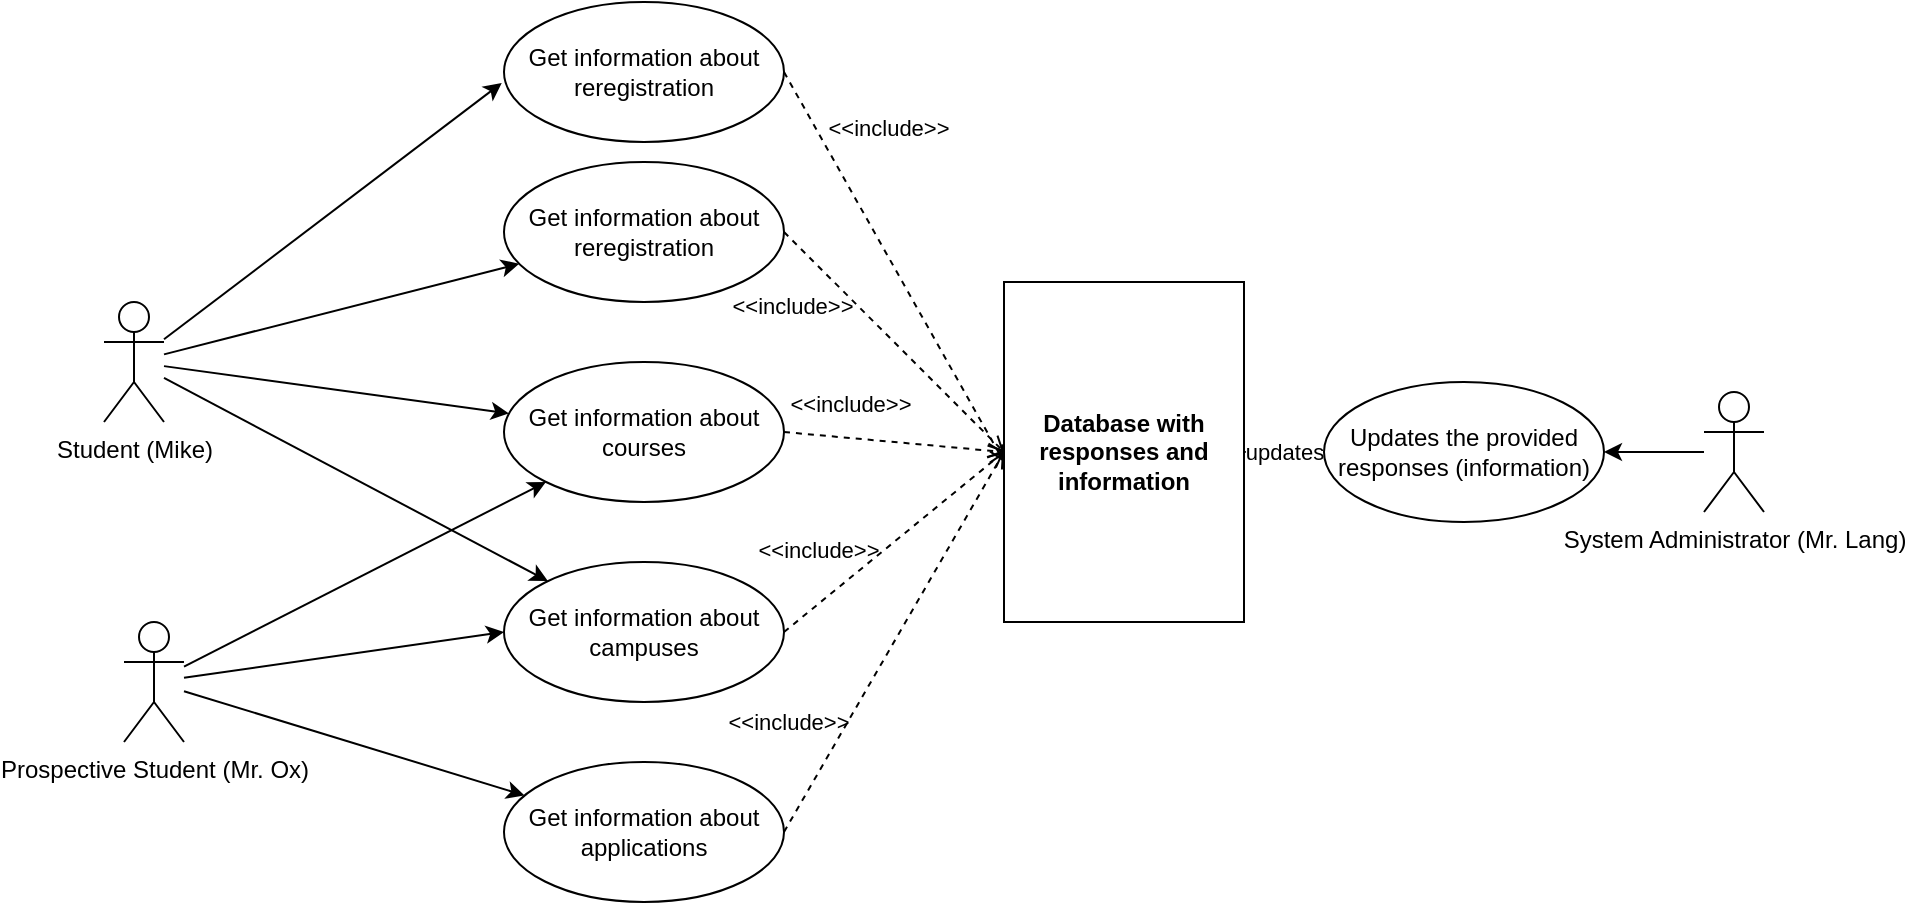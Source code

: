 <mxfile>
    <diagram id="6V-wV3WjbYgtuatgreND" name="Page-1">
        <mxGraphModel dx="681" dy="543" grid="1" gridSize="10" guides="1" tooltips="1" connect="1" arrows="1" fold="1" page="1" pageScale="1" pageWidth="850" pageHeight="1100" math="0" shadow="0">
            <root>
                <mxCell id="0"/>
                <mxCell id="1" parent="0"/>
                <mxCell id="11" style="edgeStyle=none;html=1;" edge="1" parent="1" source="6" target="7">
                    <mxGeometry relative="1" as="geometry"/>
                </mxCell>
                <mxCell id="12" style="edgeStyle=none;html=1;" edge="1" parent="1" source="6" target="8">
                    <mxGeometry relative="1" as="geometry"/>
                </mxCell>
                <mxCell id="18" style="edgeStyle=none;html=1;" edge="1" parent="1" source="6" target="15">
                    <mxGeometry relative="1" as="geometry"/>
                </mxCell>
                <mxCell id="21" style="edgeStyle=none;html=1;entryX=-0.008;entryY=0.578;entryDx=0;entryDy=0;entryPerimeter=0;" edge="1" parent="1" source="6" target="20">
                    <mxGeometry relative="1" as="geometry"/>
                </mxCell>
                <mxCell id="6" value="Student (Mike)" style="shape=umlActor;verticalLabelPosition=bottom;verticalAlign=top;html=1;" vertex="1" parent="1">
                    <mxGeometry x="80" y="170" width="30" height="60" as="geometry"/>
                </mxCell>
                <mxCell id="7" value="Get information about courses" style="ellipse;whiteSpace=wrap;html=1;" vertex="1" parent="1">
                    <mxGeometry x="280" y="200" width="140" height="70" as="geometry"/>
                </mxCell>
                <mxCell id="8" value="Get information about reregistration" style="ellipse;whiteSpace=wrap;html=1;" vertex="1" parent="1">
                    <mxGeometry x="280" y="100" width="140" height="70" as="geometry"/>
                </mxCell>
                <mxCell id="14" style="edgeStyle=none;html=1;" edge="1" parent="1" source="10" target="13">
                    <mxGeometry relative="1" as="geometry"/>
                </mxCell>
                <mxCell id="17" style="edgeStyle=none;html=1;entryX=0;entryY=0.5;entryDx=0;entryDy=0;" edge="1" parent="1" source="10" target="15">
                    <mxGeometry relative="1" as="geometry"/>
                </mxCell>
                <mxCell id="19" style="edgeStyle=none;html=1;" edge="1" parent="1" source="10" target="7">
                    <mxGeometry relative="1" as="geometry"/>
                </mxCell>
                <mxCell id="10" value="Prospective Student (Mr. Ox)" style="shape=umlActor;verticalLabelPosition=bottom;verticalAlign=top;html=1;" vertex="1" parent="1">
                    <mxGeometry x="90" y="330" width="30" height="60" as="geometry"/>
                </mxCell>
                <mxCell id="13" value="Get information about applications" style="ellipse;whiteSpace=wrap;html=1;" vertex="1" parent="1">
                    <mxGeometry x="280" y="400" width="140" height="70" as="geometry"/>
                </mxCell>
                <mxCell id="15" value="Get information about campuses" style="ellipse;whiteSpace=wrap;html=1;" vertex="1" parent="1">
                    <mxGeometry x="280" y="300" width="140" height="70" as="geometry"/>
                </mxCell>
                <mxCell id="20" value="Get information about reregistration" style="ellipse;whiteSpace=wrap;html=1;" vertex="1" parent="1">
                    <mxGeometry x="280" y="20" width="140" height="70" as="geometry"/>
                </mxCell>
                <mxCell id="24" style="edgeStyle=none;html=1;entryX=1;entryY=0.5;entryDx=0;entryDy=0;" edge="1" parent="1" source="22" target="23">
                    <mxGeometry relative="1" as="geometry"/>
                </mxCell>
                <mxCell id="22" value="System Administrator (Mr. Lang)" style="shape=umlActor;html=1;verticalLabelPosition=bottom;verticalAlign=top;align=center;" vertex="1" parent="1">
                    <mxGeometry x="880" y="215" width="30" height="60" as="geometry"/>
                </mxCell>
                <mxCell id="26" value="updates" style="edgeStyle=none;html=1;entryX=1;entryY=0.5;entryDx=0;entryDy=0;" edge="1" parent="1" source="23" target="25">
                    <mxGeometry relative="1" as="geometry"/>
                </mxCell>
                <mxCell id="23" value="Updates the provided responses (information)" style="ellipse;whiteSpace=wrap;html=1;" vertex="1" parent="1">
                    <mxGeometry x="690" y="210" width="140" height="70" as="geometry"/>
                </mxCell>
                <mxCell id="25" value="Database with responses and information" style="shape=rect;html=1;verticalAlign=middle;fontStyle=1;whiteSpace=wrap;align=center;" vertex="1" parent="1">
                    <mxGeometry x="530" y="160" width="120" height="170" as="geometry"/>
                </mxCell>
                <mxCell id="32" value="&amp;lt;&amp;lt;include&amp;gt;&amp;gt;" style="edgeStyle=none;html=1;endArrow=open;verticalAlign=bottom;dashed=1;labelBackgroundColor=none;" edge="1" parent="1">
                    <mxGeometry x="-0.481" y="27" width="160" relative="1" as="geometry">
                        <mxPoint x="420" y="55" as="sourcePoint"/>
                        <mxPoint x="530" y="250" as="targetPoint"/>
                        <mxPoint as="offset"/>
                    </mxGeometry>
                </mxCell>
                <mxCell id="33" value="&amp;lt;&amp;lt;include&amp;gt;&amp;gt;" style="edgeStyle=none;html=1;endArrow=open;verticalAlign=bottom;dashed=1;labelBackgroundColor=none;exitX=1;exitY=0.5;exitDx=0;exitDy=0;entryX=0;entryY=0.5;entryDx=0;entryDy=0;" edge="1" parent="1" source="8" target="25">
                    <mxGeometry x="-0.552" y="-30" width="160" relative="1" as="geometry">
                        <mxPoint x="380" y="290" as="sourcePoint"/>
                        <mxPoint x="520" y="245" as="targetPoint"/>
                        <mxPoint as="offset"/>
                    </mxGeometry>
                </mxCell>
                <mxCell id="34" value="&amp;lt;&amp;lt;include&amp;gt;&amp;gt;" style="edgeStyle=none;html=1;endArrow=open;verticalAlign=bottom;dashed=1;labelBackgroundColor=none;exitX=1;exitY=0.5;exitDx=0;exitDy=0;entryX=0;entryY=0.5;entryDx=0;entryDy=0;" edge="1" parent="1" source="7" target="25">
                    <mxGeometry x="-0.416" y="8" width="160" relative="1" as="geometry">
                        <mxPoint x="380" y="290" as="sourcePoint"/>
                        <mxPoint x="540" y="290" as="targetPoint"/>
                        <mxPoint as="offset"/>
                    </mxGeometry>
                </mxCell>
                <mxCell id="35" value="&amp;lt;&amp;lt;include&amp;gt;&amp;gt;" style="edgeStyle=none;html=1;endArrow=open;verticalAlign=bottom;dashed=1;labelBackgroundColor=none;exitX=1;exitY=0.5;exitDx=0;exitDy=0;entryX=0;entryY=0.5;entryDx=0;entryDy=0;" edge="1" parent="1" source="15" target="25">
                    <mxGeometry x="-0.53" y="14" width="160" relative="1" as="geometry">
                        <mxPoint x="380" y="290" as="sourcePoint"/>
                        <mxPoint x="540" y="290" as="targetPoint"/>
                        <mxPoint as="offset"/>
                    </mxGeometry>
                </mxCell>
                <mxCell id="36" value="&amp;lt;&amp;lt;include&amp;gt;&amp;gt;" style="edgeStyle=none;html=1;endArrow=open;verticalAlign=bottom;dashed=1;labelBackgroundColor=none;exitX=1;exitY=0.5;exitDx=0;exitDy=0;entryX=0;entryY=0.5;entryDx=0;entryDy=0;" edge="1" parent="1" source="13" target="25">
                    <mxGeometry x="-0.629" y="21" width="160" relative="1" as="geometry">
                        <mxPoint x="380" y="290" as="sourcePoint"/>
                        <mxPoint x="540" y="290" as="targetPoint"/>
                        <mxPoint as="offset"/>
                    </mxGeometry>
                </mxCell>
            </root>
        </mxGraphModel>
    </diagram>
</mxfile>